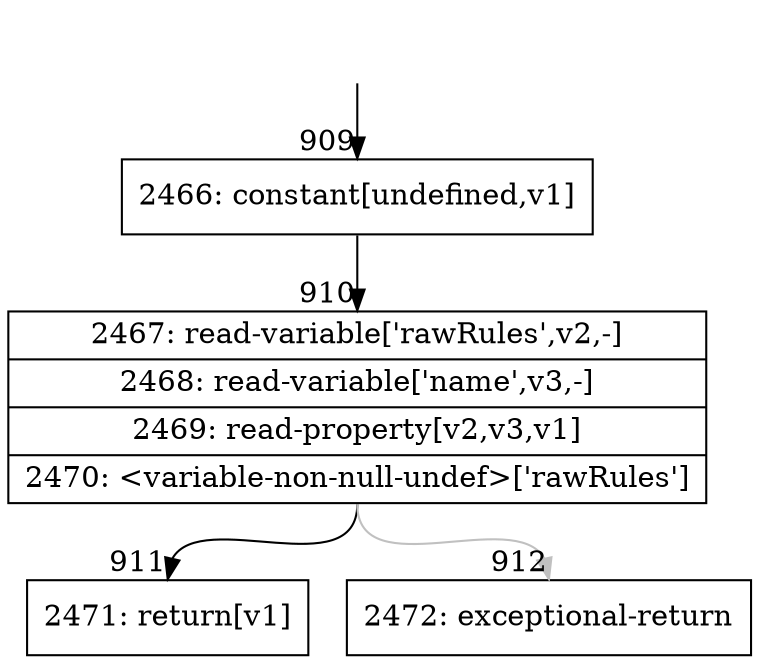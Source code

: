 digraph {
rankdir="TD"
BB_entry88[shape=none,label=""];
BB_entry88 -> BB909 [tailport=s, headport=n, headlabel="    909"]
BB909 [shape=record label="{2466: constant[undefined,v1]}" ] 
BB909 -> BB910 [tailport=s, headport=n, headlabel="      910"]
BB910 [shape=record label="{2467: read-variable['rawRules',v2,-]|2468: read-variable['name',v3,-]|2469: read-property[v2,v3,v1]|2470: \<variable-non-null-undef\>['rawRules']}" ] 
BB910 -> BB911 [tailport=s, headport=n, headlabel="      911"]
BB910 -> BB912 [tailport=s, headport=n, color=gray, headlabel="      912"]
BB911 [shape=record label="{2471: return[v1]}" ] 
BB912 [shape=record label="{2472: exceptional-return}" ] 
//#$~ 788
}
